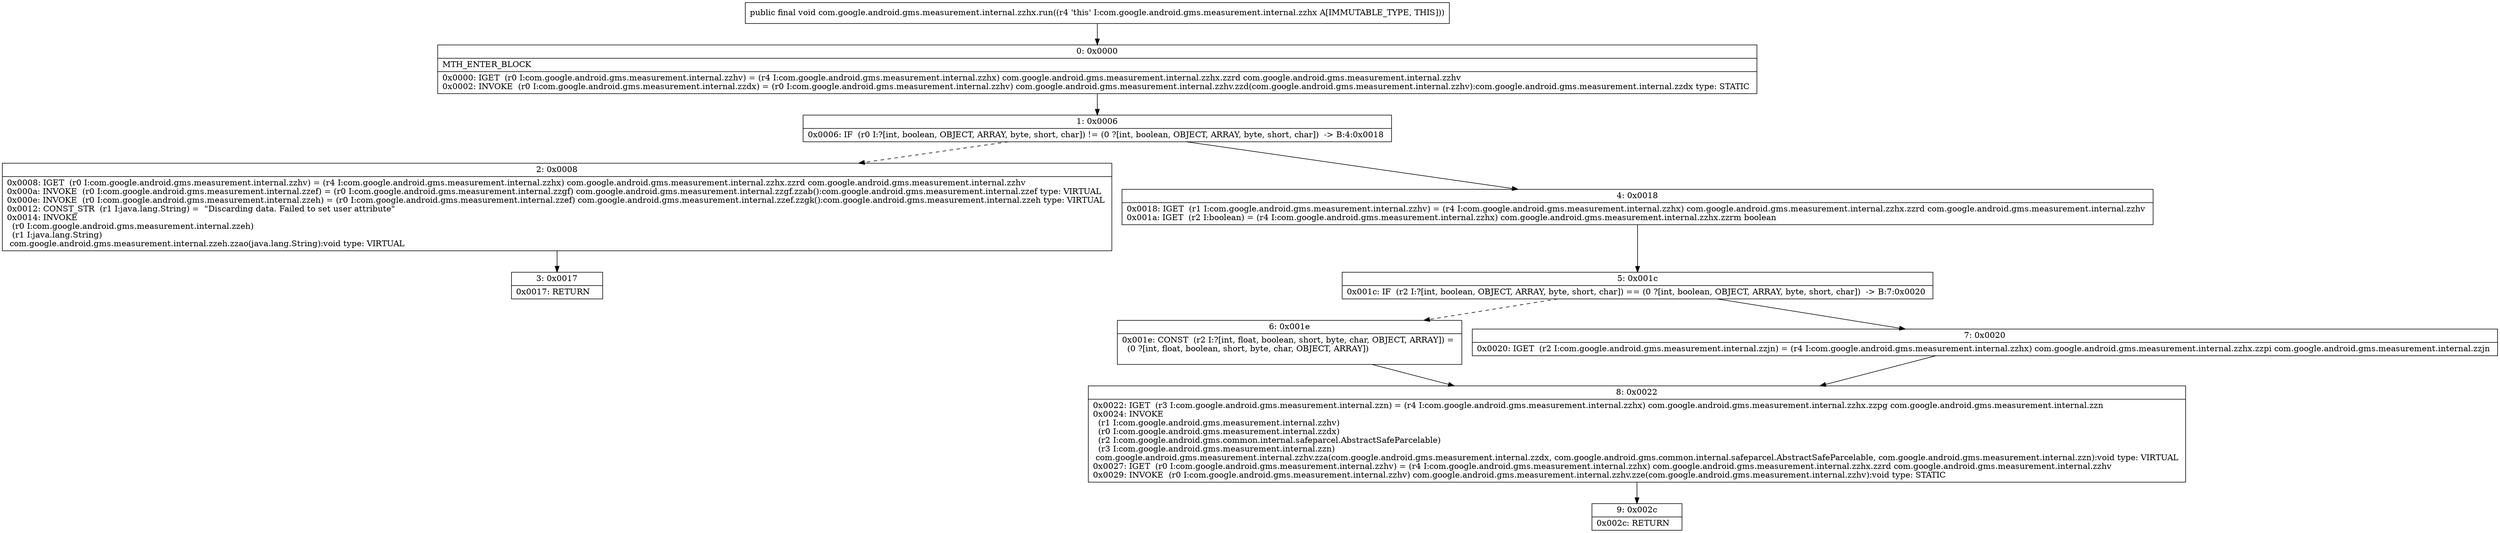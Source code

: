digraph "CFG forcom.google.android.gms.measurement.internal.zzhx.run()V" {
Node_0 [shape=record,label="{0\:\ 0x0000|MTH_ENTER_BLOCK\l|0x0000: IGET  (r0 I:com.google.android.gms.measurement.internal.zzhv) = (r4 I:com.google.android.gms.measurement.internal.zzhx) com.google.android.gms.measurement.internal.zzhx.zzrd com.google.android.gms.measurement.internal.zzhv \l0x0002: INVOKE  (r0 I:com.google.android.gms.measurement.internal.zzdx) = (r0 I:com.google.android.gms.measurement.internal.zzhv) com.google.android.gms.measurement.internal.zzhv.zzd(com.google.android.gms.measurement.internal.zzhv):com.google.android.gms.measurement.internal.zzdx type: STATIC \l}"];
Node_1 [shape=record,label="{1\:\ 0x0006|0x0006: IF  (r0 I:?[int, boolean, OBJECT, ARRAY, byte, short, char]) != (0 ?[int, boolean, OBJECT, ARRAY, byte, short, char])  \-\> B:4:0x0018 \l}"];
Node_2 [shape=record,label="{2\:\ 0x0008|0x0008: IGET  (r0 I:com.google.android.gms.measurement.internal.zzhv) = (r4 I:com.google.android.gms.measurement.internal.zzhx) com.google.android.gms.measurement.internal.zzhx.zzrd com.google.android.gms.measurement.internal.zzhv \l0x000a: INVOKE  (r0 I:com.google.android.gms.measurement.internal.zzef) = (r0 I:com.google.android.gms.measurement.internal.zzgf) com.google.android.gms.measurement.internal.zzgf.zzab():com.google.android.gms.measurement.internal.zzef type: VIRTUAL \l0x000e: INVOKE  (r0 I:com.google.android.gms.measurement.internal.zzeh) = (r0 I:com.google.android.gms.measurement.internal.zzef) com.google.android.gms.measurement.internal.zzef.zzgk():com.google.android.gms.measurement.internal.zzeh type: VIRTUAL \l0x0012: CONST_STR  (r1 I:java.lang.String) =  \"Discarding data. Failed to set user attribute\" \l0x0014: INVOKE  \l  (r0 I:com.google.android.gms.measurement.internal.zzeh)\l  (r1 I:java.lang.String)\l com.google.android.gms.measurement.internal.zzeh.zzao(java.lang.String):void type: VIRTUAL \l}"];
Node_3 [shape=record,label="{3\:\ 0x0017|0x0017: RETURN   \l}"];
Node_4 [shape=record,label="{4\:\ 0x0018|0x0018: IGET  (r1 I:com.google.android.gms.measurement.internal.zzhv) = (r4 I:com.google.android.gms.measurement.internal.zzhx) com.google.android.gms.measurement.internal.zzhx.zzrd com.google.android.gms.measurement.internal.zzhv \l0x001a: IGET  (r2 I:boolean) = (r4 I:com.google.android.gms.measurement.internal.zzhx) com.google.android.gms.measurement.internal.zzhx.zzrm boolean \l}"];
Node_5 [shape=record,label="{5\:\ 0x001c|0x001c: IF  (r2 I:?[int, boolean, OBJECT, ARRAY, byte, short, char]) == (0 ?[int, boolean, OBJECT, ARRAY, byte, short, char])  \-\> B:7:0x0020 \l}"];
Node_6 [shape=record,label="{6\:\ 0x001e|0x001e: CONST  (r2 I:?[int, float, boolean, short, byte, char, OBJECT, ARRAY]) = \l  (0 ?[int, float, boolean, short, byte, char, OBJECT, ARRAY])\l \l}"];
Node_7 [shape=record,label="{7\:\ 0x0020|0x0020: IGET  (r2 I:com.google.android.gms.measurement.internal.zzjn) = (r4 I:com.google.android.gms.measurement.internal.zzhx) com.google.android.gms.measurement.internal.zzhx.zzpi com.google.android.gms.measurement.internal.zzjn \l}"];
Node_8 [shape=record,label="{8\:\ 0x0022|0x0022: IGET  (r3 I:com.google.android.gms.measurement.internal.zzn) = (r4 I:com.google.android.gms.measurement.internal.zzhx) com.google.android.gms.measurement.internal.zzhx.zzpg com.google.android.gms.measurement.internal.zzn \l0x0024: INVOKE  \l  (r1 I:com.google.android.gms.measurement.internal.zzhv)\l  (r0 I:com.google.android.gms.measurement.internal.zzdx)\l  (r2 I:com.google.android.gms.common.internal.safeparcel.AbstractSafeParcelable)\l  (r3 I:com.google.android.gms.measurement.internal.zzn)\l com.google.android.gms.measurement.internal.zzhv.zza(com.google.android.gms.measurement.internal.zzdx, com.google.android.gms.common.internal.safeparcel.AbstractSafeParcelable, com.google.android.gms.measurement.internal.zzn):void type: VIRTUAL \l0x0027: IGET  (r0 I:com.google.android.gms.measurement.internal.zzhv) = (r4 I:com.google.android.gms.measurement.internal.zzhx) com.google.android.gms.measurement.internal.zzhx.zzrd com.google.android.gms.measurement.internal.zzhv \l0x0029: INVOKE  (r0 I:com.google.android.gms.measurement.internal.zzhv) com.google.android.gms.measurement.internal.zzhv.zze(com.google.android.gms.measurement.internal.zzhv):void type: STATIC \l}"];
Node_9 [shape=record,label="{9\:\ 0x002c|0x002c: RETURN   \l}"];
MethodNode[shape=record,label="{public final void com.google.android.gms.measurement.internal.zzhx.run((r4 'this' I:com.google.android.gms.measurement.internal.zzhx A[IMMUTABLE_TYPE, THIS])) }"];
MethodNode -> Node_0;
Node_0 -> Node_1;
Node_1 -> Node_2[style=dashed];
Node_1 -> Node_4;
Node_2 -> Node_3;
Node_4 -> Node_5;
Node_5 -> Node_6[style=dashed];
Node_5 -> Node_7;
Node_6 -> Node_8;
Node_7 -> Node_8;
Node_8 -> Node_9;
}


